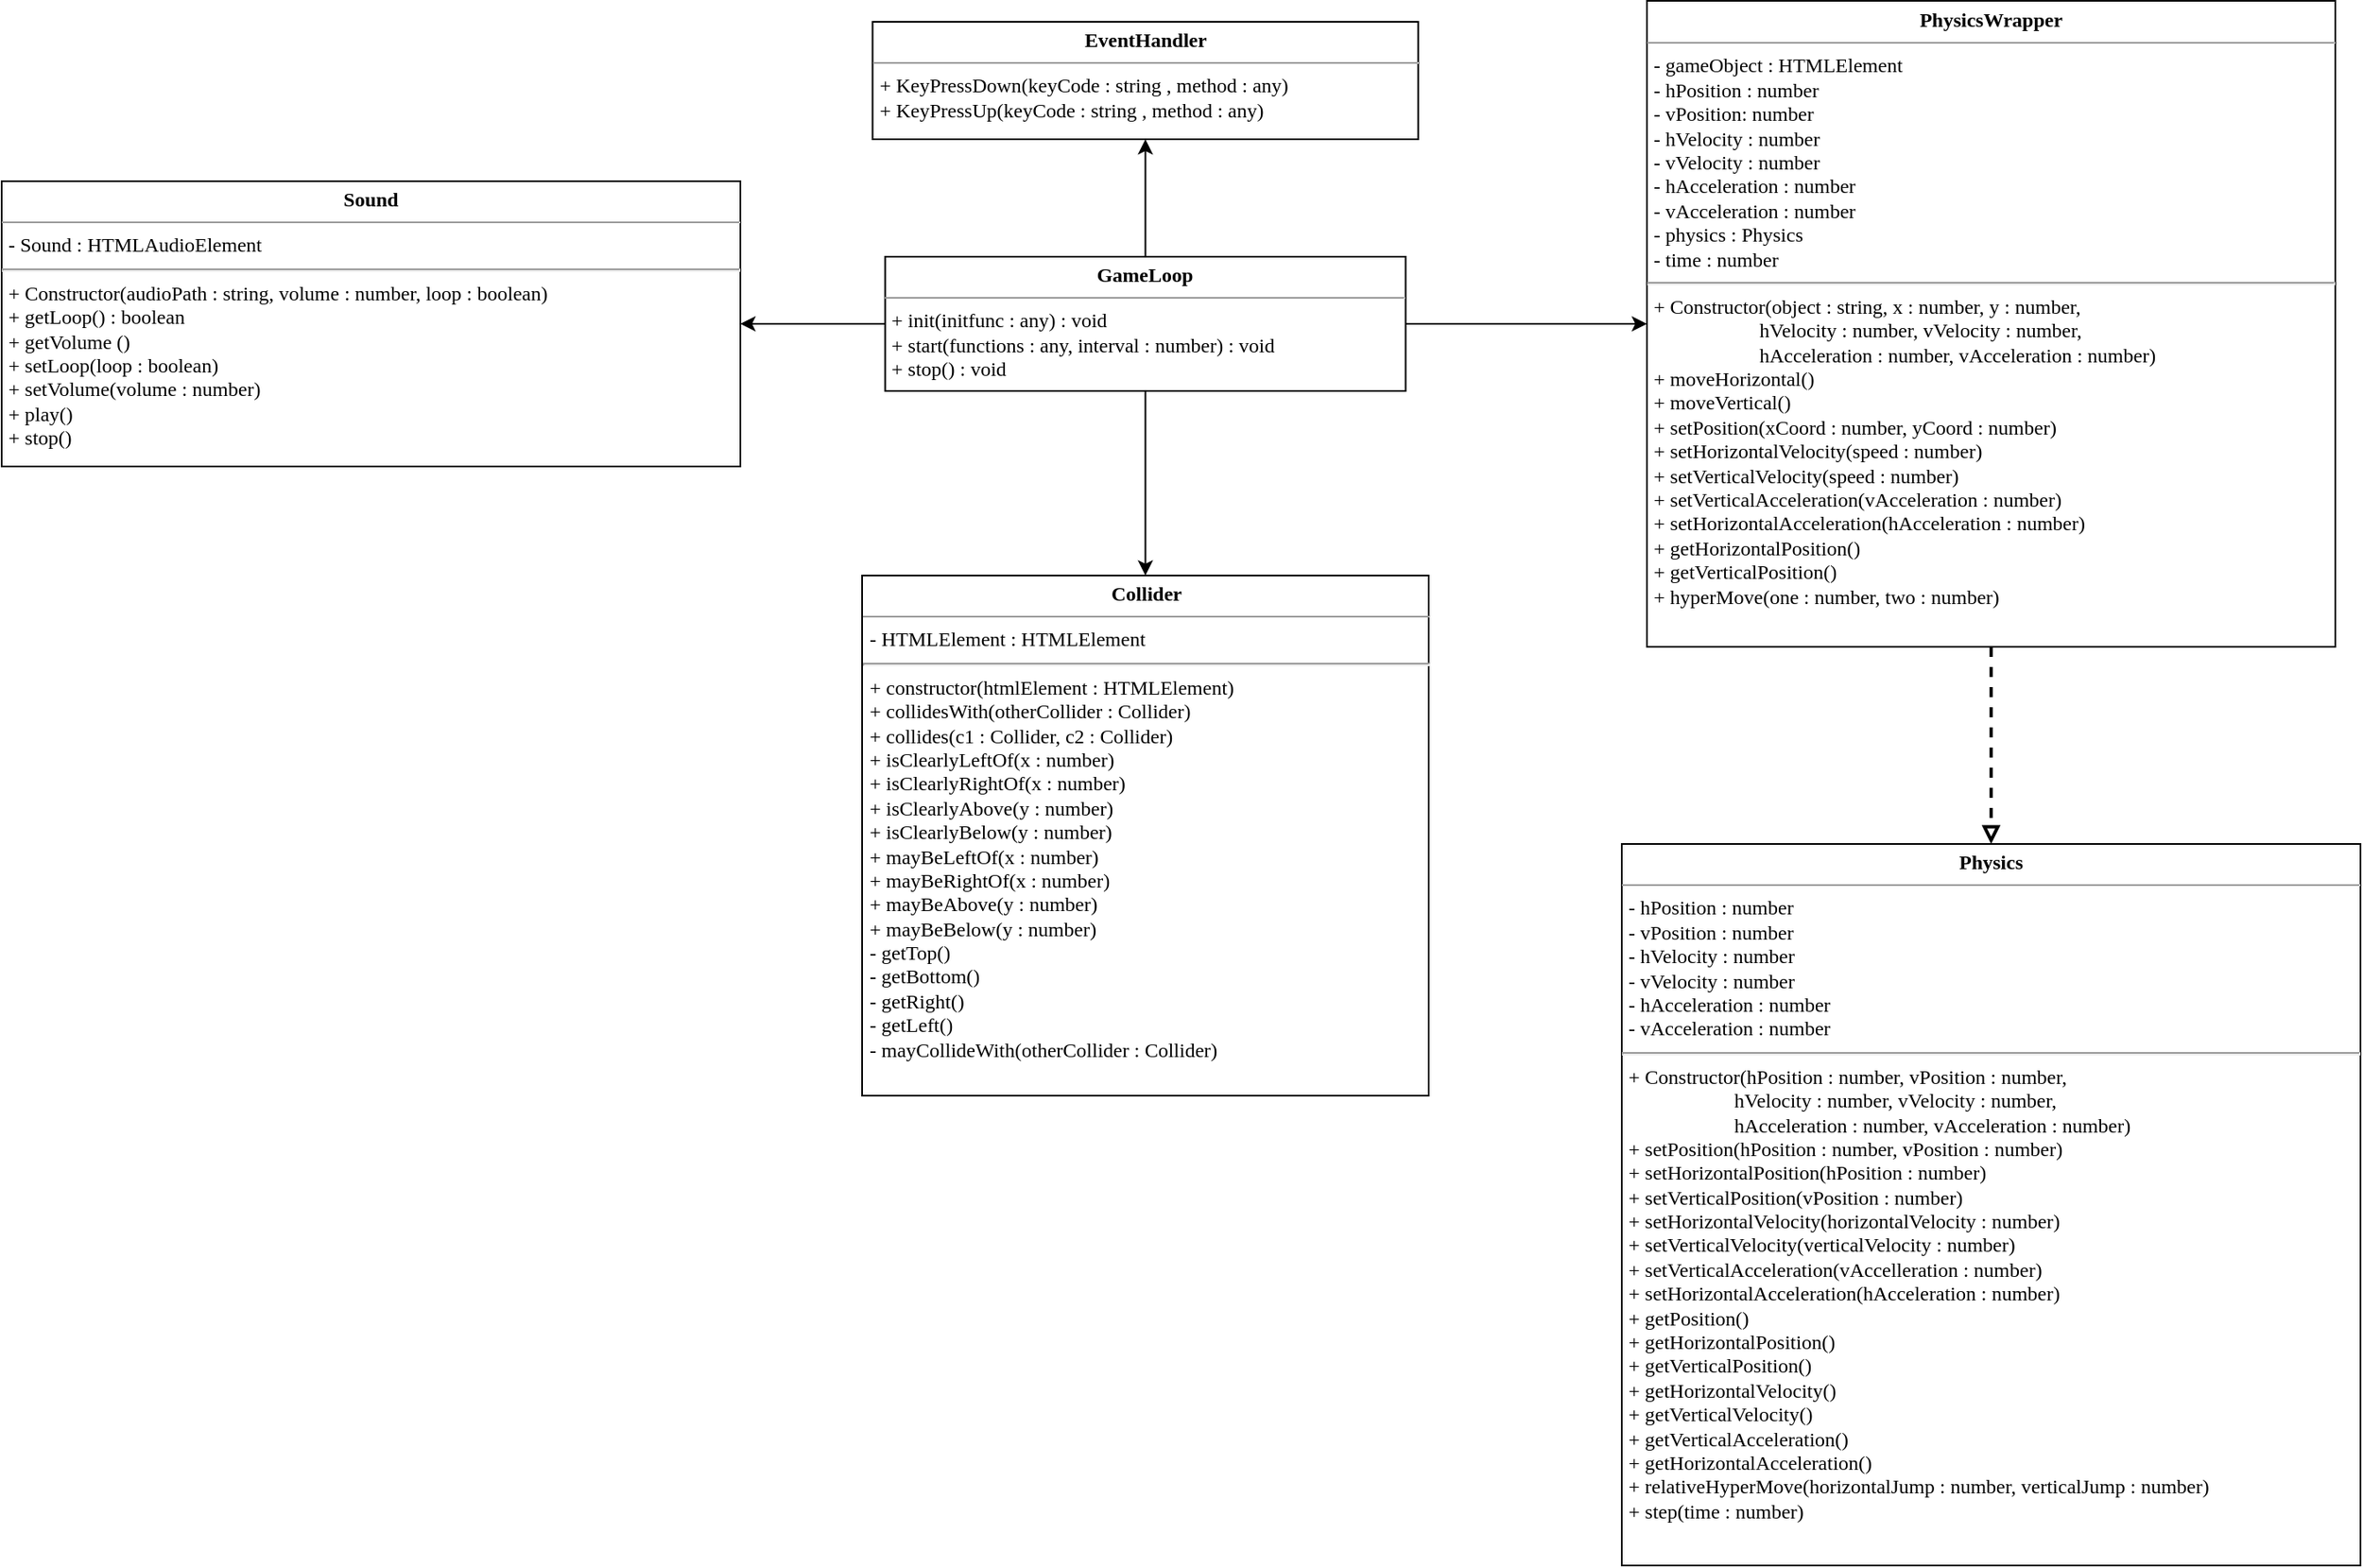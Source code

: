 <mxfile>
    <diagram id="hcV4guKs5UnGT7SlEPSO" name="Page-1">
        <mxGraphModel dx="1441" dy="821" grid="1" gridSize="10" guides="1" tooltips="1" connect="1" arrows="1" fold="1" page="1" pageScale="1" pageWidth="850" pageHeight="1100" math="0" shadow="0">
            <root>
                <mxCell id="0"/>
                <mxCell id="1" parent="0"/>
                <mxCell id="31" value="" style="edgeStyle=orthogonalEdgeStyle;rounded=0;orthogonalLoop=1;jettySize=auto;html=1;" parent="1" source="2" target="29" edge="1">
                    <mxGeometry relative="1" as="geometry"/>
                </mxCell>
                <mxCell id="34" style="edgeStyle=orthogonalEdgeStyle;rounded=0;orthogonalLoop=1;jettySize=auto;html=1;entryX=0.5;entryY=1;entryDx=0;entryDy=0;" parent="1" source="2" target="3" edge="1">
                    <mxGeometry relative="1" as="geometry">
                        <mxPoint x="855" y="220" as="targetPoint"/>
                    </mxGeometry>
                </mxCell>
                <mxCell id="35" style="edgeStyle=orthogonalEdgeStyle;rounded=0;orthogonalLoop=1;jettySize=auto;html=1;entryX=0.5;entryY=0;entryDx=0;entryDy=0;" parent="1" source="2" target="4" edge="1">
                    <mxGeometry relative="1" as="geometry">
                        <Array as="points"/>
                    </mxGeometry>
                </mxCell>
                <mxCell id="36" value="" style="edgeStyle=orthogonalEdgeStyle;rounded=0;orthogonalLoop=1;jettySize=auto;html=1;" parent="1" source="2" target="30" edge="1">
                    <mxGeometry relative="1" as="geometry"/>
                </mxCell>
                <mxCell id="2" value="&lt;p style=&quot;margin: 0px ; margin-top: 4px ; text-align: center&quot;&gt;&lt;b&gt;&lt;font face=&quot;Verdana&quot;&gt;GameLoop&lt;/font&gt;&lt;/b&gt;&lt;/p&gt;&lt;hr size=&quot;1&quot;&gt;&lt;p style=&quot;margin: 0px ; margin-left: 4px&quot;&gt;&lt;font face=&quot;Verdana&quot;&gt;+ init(initfunc : any) : void&lt;br&gt;+ start(functions : any, interval : number) : void&amp;nbsp;&lt;/font&gt;&lt;/p&gt;&lt;p style=&quot;margin: 0px ; margin-left: 4px&quot;&gt;&lt;font face=&quot;Verdana&quot;&gt;+ stop() : void&lt;/font&gt;&lt;/p&gt;" style="verticalAlign=top;align=left;overflow=fill;fontSize=12;fontFamily=Helvetica;html=1;" parent="1" vertex="1">
                    <mxGeometry x="686.25" y="190" width="310" height="80" as="geometry"/>
                </mxCell>
                <mxCell id="3" value="&lt;p style=&quot;margin: 0px ; margin-top: 4px ; text-align: center&quot;&gt;&lt;font face=&quot;Verdana&quot;&gt;&lt;b&gt;EventHandler&lt;/b&gt;&lt;/font&gt;&lt;/p&gt;&lt;hr size=&quot;1&quot;&gt;&lt;p style=&quot;margin: 0px ; margin-left: 4px&quot;&gt;&lt;span style=&quot;font-family: &amp;#34;verdana&amp;#34;&quot;&gt;+ KeyPressDown(keyCode : string , method : any)&lt;/span&gt;&lt;br&gt;&lt;/p&gt;&lt;p style=&quot;margin: 0px ; margin-left: 4px&quot;&gt;&lt;span style=&quot;font-family: &amp;#34;verdana&amp;#34;&quot;&gt;+ KeyPressUp(keyCode : string , method : any)&lt;/span&gt;&lt;br&gt;&lt;/p&gt;" style="verticalAlign=top;align=left;overflow=fill;fontSize=12;fontFamily=Helvetica;html=1;" parent="1" vertex="1">
                    <mxGeometry x="678.75" y="50" width="325" height="70" as="geometry"/>
                </mxCell>
                <mxCell id="4" value="&lt;p style=&quot;margin: 0px ; margin-top: 4px ; text-align: center&quot;&gt;&lt;b&gt;&lt;font face=&quot;Verdana&quot;&gt;Collider&lt;/font&gt;&lt;/b&gt;&lt;/p&gt;&lt;hr size=&quot;1&quot;&gt;&lt;p style=&quot;margin: 0px ; margin-left: 4px&quot;&gt;&lt;font face=&quot;Verdana&quot;&gt;- HTMLElement : HTMLElement&lt;/font&gt;&lt;/p&gt;&lt;hr&gt;&lt;p style=&quot;margin: 0px 0px 0px 4px&quot;&gt;&lt;font face=&quot;Verdana&quot;&gt;+ constructor(htmlElement : HTMLElement)&lt;/font&gt;&lt;/p&gt;&lt;p style=&quot;margin: 0px 0px 0px 4px&quot;&gt;&lt;font face=&quot;Verdana&quot;&gt;+ collidesWith(otherCollider : Collider)&lt;/font&gt;&lt;/p&gt;&lt;p style=&quot;margin: 0px 0px 0px 4px&quot;&gt;&lt;font face=&quot;Verdana&quot;&gt;+ collides(c1 : Collider, c2 : Collider)&lt;/font&gt;&lt;/p&gt;&lt;p style=&quot;margin: 0px 0px 0px 4px&quot;&gt;&lt;font face=&quot;Verdana&quot;&gt;+ isClearlyLeftOf(x : number)&lt;/font&gt;&lt;/p&gt;&lt;p style=&quot;margin: 0px 0px 0px 4px&quot;&gt;&lt;font face=&quot;Verdana&quot;&gt;+ isClearlyRightOf(x : number)&lt;/font&gt;&lt;/p&gt;&lt;p style=&quot;margin: 0px 0px 0px 4px&quot;&gt;&lt;font face=&quot;Verdana&quot;&gt;+ isClearlyAbove(y : number)&lt;/font&gt;&lt;/p&gt;&lt;p style=&quot;margin: 0px 0px 0px 4px&quot;&gt;&lt;font face=&quot;Verdana&quot;&gt;+ isClearlyBelow(y : number)&lt;/font&gt;&lt;/p&gt;&lt;p style=&quot;margin: 0px 0px 0px 4px&quot;&gt;&lt;font face=&quot;Verdana&quot;&gt;+ mayBeLeftOf(x : number)&lt;/font&gt;&lt;/p&gt;&lt;p style=&quot;margin: 0px 0px 0px 4px&quot;&gt;&lt;font face=&quot;Verdana&quot;&gt;+ mayBeRightOf(x : number)&lt;/font&gt;&lt;/p&gt;&lt;p style=&quot;margin: 0px 0px 0px 4px&quot;&gt;&lt;font face=&quot;Verdana&quot;&gt;+ mayBeAbove(y : number)&lt;/font&gt;&lt;/p&gt;&lt;p style=&quot;margin: 0px 0px 0px 4px&quot;&gt;&lt;font face=&quot;Verdana&quot;&gt;+ mayBeBelow(y : number)&lt;/font&gt;&lt;/p&gt;&lt;p style=&quot;margin: 0px 0px 0px 4px&quot;&gt;&lt;font face=&quot;Verdana&quot;&gt;- getTop()&lt;/font&gt;&lt;/p&gt;&lt;p style=&quot;margin: 0px 0px 0px 4px&quot;&gt;&lt;font face=&quot;Verdana&quot;&gt;- getBottom()&lt;/font&gt;&lt;/p&gt;&lt;p style=&quot;margin: 0px 0px 0px 4px&quot;&gt;&lt;font face=&quot;Verdana&quot;&gt;- getRight()&lt;/font&gt;&lt;/p&gt;&lt;p style=&quot;margin: 0px 0px 0px 4px&quot;&gt;&lt;font face=&quot;Verdana&quot;&gt;- getLeft()&lt;/font&gt;&lt;/p&gt;&lt;p style=&quot;margin: 0px 0px 0px 4px&quot;&gt;&lt;font face=&quot;Verdana&quot;&gt;- mayCollideWith(otherCollider : Collider)&lt;/font&gt;&lt;/p&gt;" style="verticalAlign=top;align=left;overflow=fill;fontSize=12;fontFamily=Helvetica;html=1;" parent="1" vertex="1">
                    <mxGeometry x="672.5" y="380" width="337.5" height="310" as="geometry"/>
                </mxCell>
                <mxCell id="5" value="&lt;p style=&quot;margin: 0px ; margin-top: 4px ; text-align: center&quot;&gt;&lt;b&gt;&lt;font face=&quot;Verdana&quot;&gt;Physics&lt;/font&gt;&lt;/b&gt;&lt;/p&gt;&lt;hr size=&quot;1&quot;&gt;&lt;p style=&quot;margin: 0px ; margin-left: 4px&quot;&gt;&lt;font face=&quot;Verdana&quot;&gt;- hPosition : number&lt;/font&gt;&lt;/p&gt;&lt;p style=&quot;margin: 0px ; margin-left: 4px&quot;&gt;&lt;font face=&quot;Verdana&quot;&gt;- vPosition : number&lt;/font&gt;&lt;/p&gt;&lt;p style=&quot;margin: 0px ; margin-left: 4px&quot;&gt;&lt;font face=&quot;Verdana&quot;&gt;- hVelocity : number&lt;/font&gt;&lt;/p&gt;&lt;p style=&quot;margin: 0px ; margin-left: 4px&quot;&gt;&lt;font face=&quot;Verdana&quot;&gt;- vVelocity : number&lt;/font&gt;&lt;/p&gt;&lt;p style=&quot;margin: 0px ; margin-left: 4px&quot;&gt;&lt;font face=&quot;Verdana&quot;&gt;- hAcceleration : number&lt;/font&gt;&lt;/p&gt;&lt;p style=&quot;margin: 0px ; margin-left: 4px&quot;&gt;&lt;font face=&quot;Verdana&quot;&gt;- vAcceleration : number&lt;/font&gt;&lt;/p&gt;&lt;hr&gt;&lt;p style=&quot;margin: 0px 0px 0px 4px&quot;&gt;&lt;font face=&quot;Verdana&quot;&gt;+ Constructor(hPosition : number, vPosition : number,&lt;/font&gt;&lt;/p&gt;&lt;p style=&quot;margin: 0px 0px 0px 4px&quot;&gt;&lt;font face=&quot;Verdana&quot;&gt;&amp;nbsp; &amp;nbsp; &amp;nbsp; &amp;nbsp; &amp;nbsp; &amp;nbsp; &amp;nbsp; &amp;nbsp; &amp;nbsp; &amp;nbsp; &amp;nbsp;hVelocity : number, vVelocity : number,&lt;/font&gt;&lt;/p&gt;&lt;p style=&quot;margin: 0px 0px 0px 4px&quot;&gt;&lt;font face=&quot;Verdana&quot;&gt;&amp;nbsp; &amp;nbsp; &amp;nbsp; &amp;nbsp; &amp;nbsp; &amp;nbsp; &amp;nbsp; &amp;nbsp; &amp;nbsp; &amp;nbsp; &amp;nbsp;hAcceleration : number, vAcceleration : number)&amp;nbsp;&lt;/font&gt;&lt;/p&gt;&lt;p style=&quot;margin: 0px 0px 0px 4px&quot;&gt;&lt;font face=&quot;Verdana&quot;&gt;+ setPosition(hPosition : number, vPosition : number)&lt;/font&gt;&lt;/p&gt;&lt;p style=&quot;margin: 0px 0px 0px 4px&quot;&gt;&lt;font face=&quot;Verdana&quot;&gt;+ setHorizontalPosition(hPosition : number)&lt;/font&gt;&lt;/p&gt;&lt;p style=&quot;margin: 0px 0px 0px 4px&quot;&gt;&lt;font face=&quot;Verdana&quot;&gt;+ setVerticalPosition(vPosition : number)&lt;/font&gt;&lt;/p&gt;&lt;p style=&quot;margin: 0px 0px 0px 4px&quot;&gt;&lt;font face=&quot;Verdana&quot;&gt;+ setHorizontalVelocity(horizontalVelocity : number)&lt;/font&gt;&lt;/p&gt;&lt;p style=&quot;margin: 0px 0px 0px 4px&quot;&gt;&lt;font face=&quot;Verdana&quot;&gt;+ setVerticalVelocity(verticalVelocity : number)&amp;nbsp;&lt;/font&gt;&lt;/p&gt;&lt;p style=&quot;margin: 0px 0px 0px 4px&quot;&gt;&lt;font face=&quot;Verdana&quot;&gt;+ setVerticalAcceleration(vAccelleration : number)&lt;/font&gt;&lt;/p&gt;&lt;p style=&quot;margin: 0px 0px 0px 4px&quot;&gt;&lt;font face=&quot;Verdana&quot;&gt;+ setHorizontalAcceleration(hAcceleration : number)&lt;/font&gt;&lt;/p&gt;&lt;p style=&quot;margin: 0px 0px 0px 4px&quot;&gt;&lt;font face=&quot;Verdana&quot;&gt;+ getPosition()&lt;/font&gt;&lt;/p&gt;&lt;p style=&quot;margin: 0px 0px 0px 4px&quot;&gt;&lt;font face=&quot;Verdana&quot;&gt;+ getHorizontalPosition()&lt;/font&gt;&lt;/p&gt;&lt;p style=&quot;margin: 0px 0px 0px 4px&quot;&gt;&lt;font face=&quot;Verdana&quot;&gt;+ getVerticalPosition()&lt;/font&gt;&lt;/p&gt;&lt;p style=&quot;margin: 0px 0px 0px 4px&quot;&gt;&lt;font face=&quot;Verdana&quot;&gt;+ getHorizontalVelocity()&lt;/font&gt;&lt;/p&gt;&lt;p style=&quot;margin: 0px 0px 0px 4px&quot;&gt;&lt;font face=&quot;Verdana&quot;&gt;+ getVerticalVelocity()&amp;nbsp;&lt;/font&gt;&lt;/p&gt;&lt;p style=&quot;margin: 0px 0px 0px 4px&quot;&gt;&lt;font face=&quot;Verdana&quot;&gt;+ getVerticalAcceleration()&lt;/font&gt;&lt;/p&gt;&lt;p style=&quot;margin: 0px 0px 0px 4px&quot;&gt;&lt;font face=&quot;Verdana&quot;&gt;+ getHorizontalAcceleration()&lt;/font&gt;&lt;/p&gt;&lt;p style=&quot;margin: 0px 0px 0px 4px&quot;&gt;&lt;font face=&quot;Verdana&quot;&gt;+ relativeHyperMove(horizontalJump : number, verticalJump : number)&lt;/font&gt;&lt;/p&gt;&lt;p style=&quot;margin: 0px 0px 0px 4px&quot;&gt;&lt;font face=&quot;Verdana&quot;&gt;+ step(time : number)&lt;/font&gt;&lt;/p&gt;" style="verticalAlign=top;align=left;overflow=fill;fontSize=12;fontFamily=Helvetica;html=1;" parent="1" vertex="1">
                    <mxGeometry x="1125" y="540" width="440" height="430" as="geometry"/>
                </mxCell>
                <mxCell id="8" style="edgeStyle=orthogonalEdgeStyle;rounded=0;orthogonalLoop=1;jettySize=auto;html=1;exitX=0.5;exitY=1;exitDx=0;exitDy=0;" parent="1" source="2" target="2" edge="1">
                    <mxGeometry relative="1" as="geometry"/>
                </mxCell>
                <mxCell id="38" value="" style="edgeStyle=orthogonalEdgeStyle;rounded=0;orthogonalLoop=1;jettySize=auto;html=1;dashed=1;strokeWidth=2;endArrow=block;endFill=0;" parent="1" source="29" target="5" edge="1">
                    <mxGeometry relative="1" as="geometry"/>
                </mxCell>
                <mxCell id="29" value="&lt;p style=&quot;margin: 0px ; margin-top: 4px ; text-align: center&quot;&gt;&lt;b&gt;&lt;font face=&quot;Verdana&quot;&gt;PhysicsWrapper&lt;/font&gt;&lt;/b&gt;&lt;/p&gt;&lt;hr size=&quot;1&quot;&gt;&lt;p style=&quot;margin: 0px ; margin-left: 4px&quot;&gt;&lt;font face=&quot;Verdana&quot;&gt;- gameObject : HTMLElement&lt;/font&gt;&lt;/p&gt;&lt;p style=&quot;margin: 0px ; margin-left: 4px&quot;&gt;&lt;font face=&quot;Verdana&quot;&gt;- hPosition : number&lt;/font&gt;&lt;/p&gt;&lt;p style=&quot;margin: 0px ; margin-left: 4px&quot;&gt;&lt;font face=&quot;Verdana&quot;&gt;- vPosition: number&lt;/font&gt;&lt;/p&gt;&lt;p style=&quot;margin: 0px ; margin-left: 4px&quot;&gt;&lt;font face=&quot;Verdana&quot;&gt;- hVelocity : number&lt;/font&gt;&lt;/p&gt;&lt;p style=&quot;margin: 0px ; margin-left: 4px&quot;&gt;&lt;font face=&quot;Verdana&quot;&gt;- vVelocity : number&lt;/font&gt;&lt;/p&gt;&lt;p style=&quot;margin: 0px ; margin-left: 4px&quot;&gt;&lt;font face=&quot;Verdana&quot;&gt;- hAcceleration : number&lt;/font&gt;&lt;/p&gt;&lt;p style=&quot;margin: 0px ; margin-left: 4px&quot;&gt;&lt;font face=&quot;Verdana&quot;&gt;- vAcceleration : number&lt;/font&gt;&lt;/p&gt;&lt;p style=&quot;margin: 0px ; margin-left: 4px&quot;&gt;&lt;font face=&quot;Verdana&quot;&gt;- physics : Physics&lt;/font&gt;&lt;/p&gt;&lt;p style=&quot;margin: 0px ; margin-left: 4px&quot;&gt;&lt;font face=&quot;Verdana&quot;&gt;- time : number&lt;/font&gt;&lt;/p&gt;&lt;hr&gt;&lt;p style=&quot;margin: 0px 0px 0px 4px&quot;&gt;&lt;font face=&quot;Verdana&quot;&gt;+ Constructor(object : string, x : number, y : number,&lt;/font&gt;&lt;/p&gt;&lt;p style=&quot;margin: 0px 0px 0px 4px&quot;&gt;&lt;font face=&quot;Verdana&quot;&gt;&amp;nbsp; &amp;nbsp; &amp;nbsp; &amp;nbsp; &amp;nbsp; &amp;nbsp; &amp;nbsp; &amp;nbsp; &amp;nbsp; &amp;nbsp; &amp;nbsp;hVelocity : number, vVelocity : number,&lt;/font&gt;&lt;/p&gt;&lt;p style=&quot;margin: 0px 0px 0px 4px&quot;&gt;&lt;font face=&quot;Verdana&quot;&gt;&amp;nbsp; &amp;nbsp; &amp;nbsp; &amp;nbsp; &amp;nbsp; &amp;nbsp; &amp;nbsp; &amp;nbsp; &amp;nbsp; &amp;nbsp; &amp;nbsp;hAcceleration : number, vAcceleration : number)&amp;nbsp;&lt;/font&gt;&lt;/p&gt;&lt;p style=&quot;margin: 0px 0px 0px 4px&quot;&gt;&lt;font face=&quot;Verdana&quot;&gt;+ moveHorizontal()&lt;/font&gt;&lt;/p&gt;&lt;p style=&quot;margin: 0px 0px 0px 4px&quot;&gt;&lt;font face=&quot;Verdana&quot;&gt;+ moveVertical()&lt;/font&gt;&lt;/p&gt;&lt;p style=&quot;margin: 0px 0px 0px 4px&quot;&gt;&lt;font face=&quot;Verdana&quot;&gt;+ setPosition(xCoord : number, yCoord : number)&lt;/font&gt;&lt;/p&gt;&lt;p style=&quot;margin: 0px 0px 0px 4px&quot;&gt;&lt;font face=&quot;Verdana&quot;&gt;+ setHorizontalVelocity(speed : number)&lt;/font&gt;&lt;/p&gt;&lt;p style=&quot;margin: 0px 0px 0px 4px&quot;&gt;&lt;font face=&quot;Verdana&quot;&gt;+ setVerticalVelocity(speed : number)&amp;nbsp;&lt;/font&gt;&lt;/p&gt;&lt;p style=&quot;margin: 0px 0px 0px 4px&quot;&gt;&lt;font face=&quot;Verdana&quot;&gt;+ setVerticalAcceleration(vAcceleration : number)&lt;/font&gt;&lt;/p&gt;&lt;p style=&quot;margin: 0px 0px 0px 4px&quot;&gt;&lt;font face=&quot;Verdana&quot;&gt;+ setHorizontalAcceleration(hAcceleration : number)&lt;/font&gt;&lt;/p&gt;&lt;p style=&quot;margin: 0px 0px 0px 4px&quot;&gt;&lt;font face=&quot;Verdana&quot;&gt;+ getHorizontalPosition()&lt;/font&gt;&lt;/p&gt;&lt;p style=&quot;margin: 0px 0px 0px 4px&quot;&gt;&lt;font face=&quot;Verdana&quot;&gt;+ getVerticalPosition()&lt;/font&gt;&lt;/p&gt;&lt;p style=&quot;margin: 0px 0px 0px 4px&quot;&gt;&lt;font face=&quot;Verdana&quot;&gt;+ hyperMove(one : number, two : number)&lt;/font&gt;&lt;/p&gt;" style="verticalAlign=top;align=left;overflow=fill;fontSize=12;fontFamily=Helvetica;html=1;" parent="1" vertex="1">
                    <mxGeometry x="1140" y="37.5" width="410" height="385" as="geometry"/>
                </mxCell>
                <mxCell id="30" value="&lt;p style=&quot;margin: 0px ; margin-top: 4px ; text-align: center&quot;&gt;&lt;font face=&quot;Verdana&quot;&gt;&lt;b&gt;Sound&lt;/b&gt;&lt;/font&gt;&lt;/p&gt;&lt;hr size=&quot;1&quot;&gt;&lt;p style=&quot;margin: 0px ; margin-left: 4px&quot;&gt;&lt;font face=&quot;Verdana&quot;&gt;- Sound : HTMLAudioElement&lt;br&gt;&lt;/font&gt;&lt;/p&gt;&lt;hr&gt;&lt;p style=&quot;margin: 0px 0px 0px 4px&quot;&gt;&lt;font face=&quot;Verdana&quot;&gt;+ Constructor(audioPath : string, volume : number, loop : boolean)&lt;/font&gt;&lt;/p&gt;&lt;p style=&quot;margin: 0px 0px 0px 4px&quot;&gt;&lt;font face=&quot;Verdana&quot;&gt;+ getLoop() : boolean&lt;/font&gt;&lt;/p&gt;&lt;p style=&quot;margin: 0px 0px 0px 4px&quot;&gt;&lt;font face=&quot;Verdana&quot;&gt;+ getVolume ()&lt;/font&gt;&lt;/p&gt;&lt;p style=&quot;margin: 0px 0px 0px 4px&quot;&gt;&lt;font face=&quot;Verdana&quot;&gt;+ setLoop(loop : boolean)&lt;/font&gt;&lt;/p&gt;&lt;p style=&quot;margin: 0px 0px 0px 4px&quot;&gt;&lt;font face=&quot;Verdana&quot;&gt;+ setVolume(volume : number)&lt;/font&gt;&lt;/p&gt;&lt;p style=&quot;margin: 0px 0px 0px 4px&quot;&gt;&lt;font face=&quot;Verdana&quot;&gt;+ play()&lt;/font&gt;&lt;/p&gt;&lt;p style=&quot;margin: 0px 0px 0px 4px&quot;&gt;&lt;font face=&quot;Verdana&quot;&gt;+ stop()&lt;/font&gt;&lt;/p&gt;&lt;p style=&quot;margin: 0px 0px 0px 4px&quot;&gt;&lt;font face=&quot;Verdana&quot;&gt;&lt;br&gt;&lt;/font&gt;&lt;/p&gt;" style="verticalAlign=top;align=left;overflow=fill;fontSize=12;fontFamily=Helvetica;html=1;" parent="1" vertex="1">
                    <mxGeometry x="160" y="145" width="440" height="170" as="geometry"/>
                </mxCell>
            </root>
        </mxGraphModel>
    </diagram>
</mxfile>